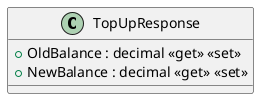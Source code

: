 @startuml
class TopUpResponse {
    + OldBalance : decimal <<get>> <<set>>
    + NewBalance : decimal <<get>> <<set>>
}
@enduml
